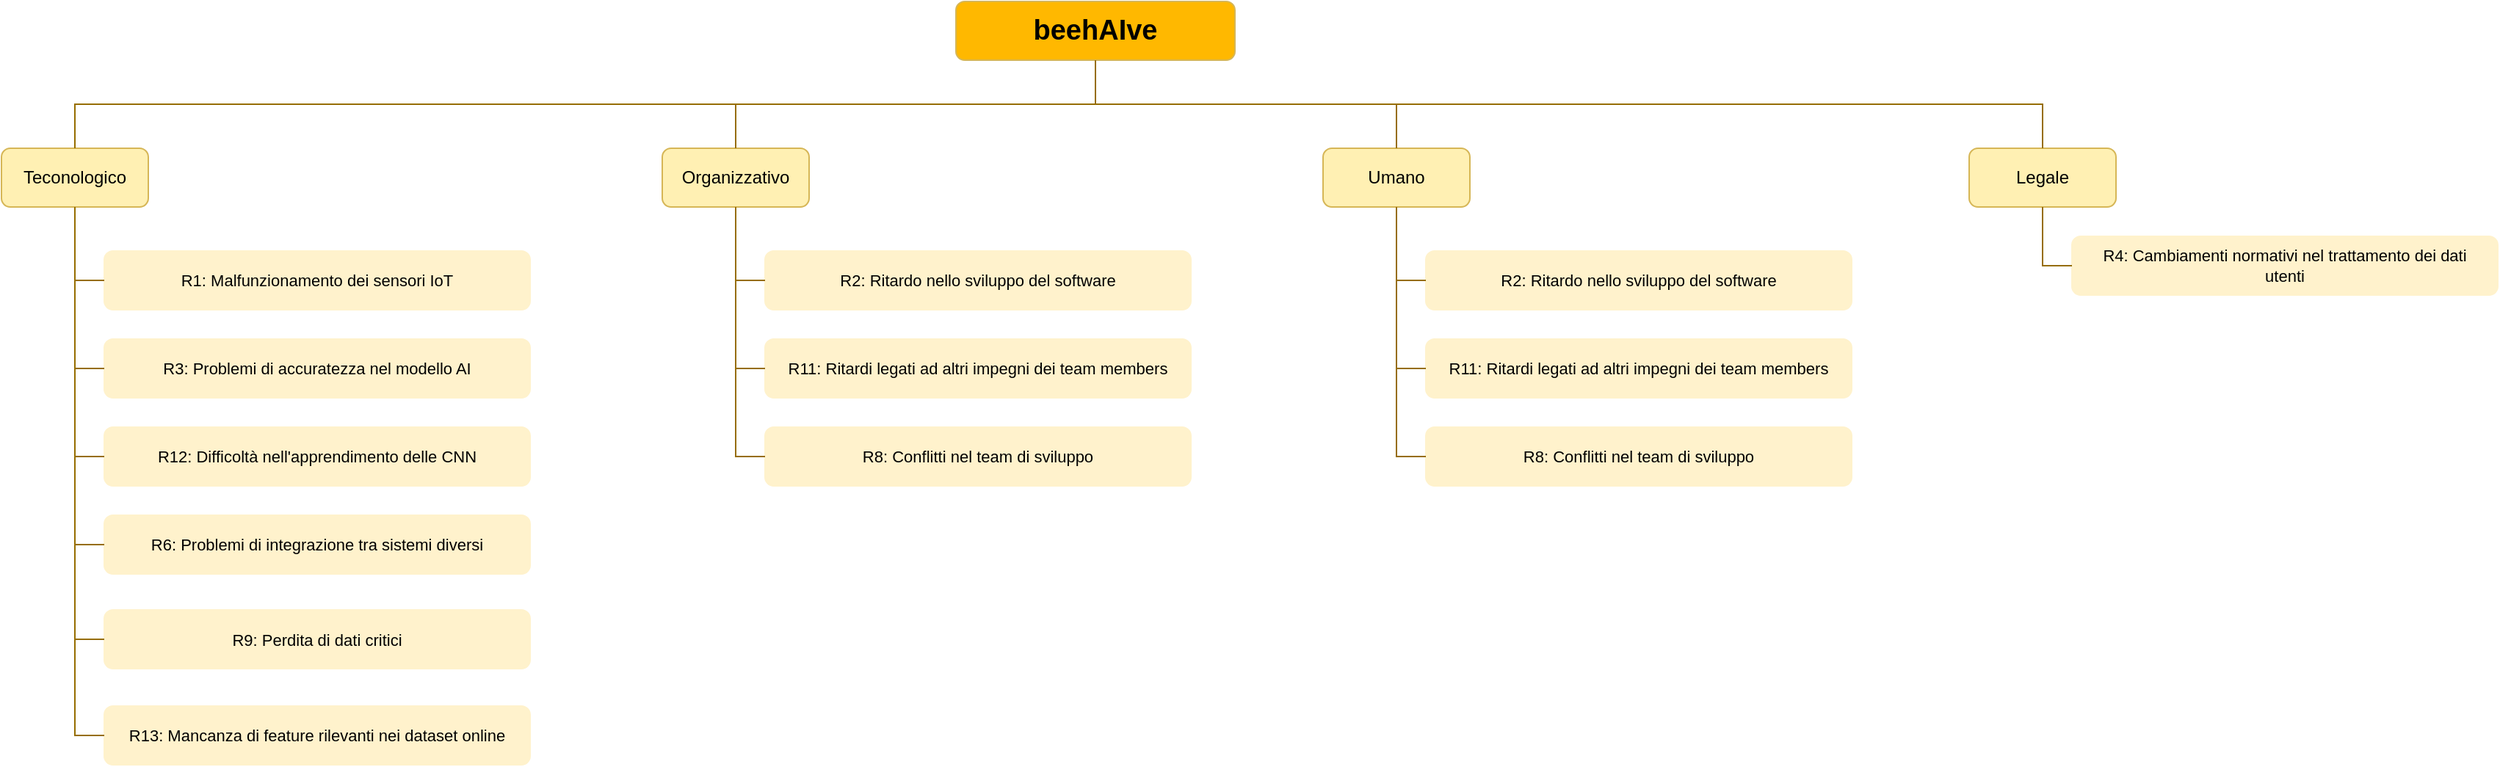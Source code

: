 <mxfile version="22.1.21" type="device">
  <diagram name="Pagina-1" id="DFnuoVSz2CiymGhZ_Wcl">
    <mxGraphModel dx="2231" dy="1169" grid="1" gridSize="10" guides="1" tooltips="1" connect="1" arrows="1" fold="1" page="1" pageScale="1" pageWidth="1654" pageHeight="1169" math="0" shadow="0">
      <root>
        <mxCell id="0" />
        <mxCell id="1" parent="0" />
        <mxCell id="J1D2jrO73_rEtRiQWg3C-1" value="&lt;font style=&quot;font-size: 19px;&quot;&gt;&lt;b style=&quot;font-size: 19px;&quot;&gt;beehAIve&lt;/b&gt;&lt;/font&gt;" style="rounded=1;whiteSpace=wrap;html=1;fillColor=#ffb800;strokeColor=#d6b656;fontSize=19;" vertex="1" parent="1">
          <mxGeometry x="800" y="130" width="190" height="40" as="geometry" />
        </mxCell>
        <mxCell id="J1D2jrO73_rEtRiQWg3C-2" value="&lt;span&gt;Teconologico&lt;/span&gt;" style="rounded=1;whiteSpace=wrap;html=1;fillColor=#fff0b3;strokeColor=#d6b656;fontStyle=0" vertex="1" parent="1">
          <mxGeometry x="150" y="230" width="100" height="40" as="geometry" />
        </mxCell>
        <mxCell id="J1D2jrO73_rEtRiQWg3C-4" value="Organizzativo" style="rounded=1;whiteSpace=wrap;html=1;fillColor=#fff0b3;strokeColor=#d6b656;fontStyle=0" vertex="1" parent="1">
          <mxGeometry x="600" y="230" width="100" height="40" as="geometry" />
        </mxCell>
        <mxCell id="J1D2jrO73_rEtRiQWg3C-5" value="Legale" style="rounded=1;whiteSpace=wrap;html=1;fillColor=#fff0b3;strokeColor=#d6b656;fontStyle=0" vertex="1" parent="1">
          <mxGeometry x="1490" y="230" width="100" height="40" as="geometry" />
        </mxCell>
        <mxCell id="J1D2jrO73_rEtRiQWg3C-6" value="Umano" style="rounded=1;whiteSpace=wrap;html=1;fillColor=#fff0b3;strokeColor=#d6b656;fontStyle=0" vertex="1" parent="1">
          <mxGeometry x="1050" y="230" width="100" height="40" as="geometry" />
        </mxCell>
        <mxCell id="J1D2jrO73_rEtRiQWg3C-7" style="rounded=0;orthogonalLoop=1;jettySize=auto;html=1;entryX=0.5;entryY=0;entryDx=0;entryDy=0;edgeStyle=orthogonalEdgeStyle;endArrow=none;endFill=0;strokeColor=#966D00;exitX=0.5;exitY=1;exitDx=0;exitDy=0;" edge="1" parent="1" source="J1D2jrO73_rEtRiQWg3C-1" target="J1D2jrO73_rEtRiQWg3C-4">
          <mxGeometry relative="1" as="geometry" />
        </mxCell>
        <mxCell id="J1D2jrO73_rEtRiQWg3C-8" style="rounded=0;orthogonalLoop=1;jettySize=auto;html=1;entryX=0.5;entryY=0;entryDx=0;entryDy=0;edgeStyle=orthogonalEdgeStyle;endArrow=none;endFill=0;strokeColor=#966D00;exitX=0.5;exitY=1;exitDx=0;exitDy=0;" edge="1" parent="1" source="J1D2jrO73_rEtRiQWg3C-1" target="J1D2jrO73_rEtRiQWg3C-2">
          <mxGeometry relative="1" as="geometry">
            <mxPoint x="755" y="180" as="sourcePoint" />
            <mxPoint x="680" y="240" as="targetPoint" />
          </mxGeometry>
        </mxCell>
        <mxCell id="J1D2jrO73_rEtRiQWg3C-9" style="rounded=0;orthogonalLoop=1;jettySize=auto;html=1;entryX=0.5;entryY=0;entryDx=0;entryDy=0;edgeStyle=orthogonalEdgeStyle;endArrow=none;endFill=0;strokeColor=#966D00;exitX=0.5;exitY=1;exitDx=0;exitDy=0;" edge="1" parent="1" source="J1D2jrO73_rEtRiQWg3C-1" target="J1D2jrO73_rEtRiQWg3C-5">
          <mxGeometry relative="1" as="geometry">
            <mxPoint x="765" y="190" as="sourcePoint" />
            <mxPoint x="690" y="250" as="targetPoint" />
          </mxGeometry>
        </mxCell>
        <mxCell id="J1D2jrO73_rEtRiQWg3C-10" style="rounded=0;orthogonalLoop=1;jettySize=auto;html=1;entryX=0.5;entryY=0;entryDx=0;entryDy=0;edgeStyle=orthogonalEdgeStyle;endArrow=none;endFill=0;strokeColor=#966D00;exitX=0.5;exitY=1;exitDx=0;exitDy=0;" edge="1" parent="1" source="J1D2jrO73_rEtRiQWg3C-1" target="J1D2jrO73_rEtRiQWg3C-6">
          <mxGeometry relative="1" as="geometry">
            <mxPoint x="775" y="200" as="sourcePoint" />
            <mxPoint x="700" y="260" as="targetPoint" />
          </mxGeometry>
        </mxCell>
        <mxCell id="J1D2jrO73_rEtRiQWg3C-11" value="R1: Malfunzionamento dei sensori IoT&lt;br style=&quot;font-size: 11px;&quot;&gt;" style="rounded=1;whiteSpace=wrap;html=1;fillColor=#fff2cc;strokeColor=#FFF2CC;fontStyle=0;fontSize=11;" vertex="1" parent="1">
          <mxGeometry x="220" y="300" width="290" height="40" as="geometry" />
        </mxCell>
        <mxCell id="J1D2jrO73_rEtRiQWg3C-17" style="rounded=0;orthogonalLoop=1;jettySize=auto;html=1;entryX=0;entryY=0.5;entryDx=0;entryDy=0;edgeStyle=orthogonalEdgeStyle;endArrow=none;endFill=0;strokeColor=#966D00;exitX=0.5;exitY=1;exitDx=0;exitDy=0;" edge="1" parent="1" source="J1D2jrO73_rEtRiQWg3C-2" target="J1D2jrO73_rEtRiQWg3C-11">
          <mxGeometry relative="1" as="geometry">
            <mxPoint x="750" y="180" as="sourcePoint" />
            <mxPoint x="210" y="240" as="targetPoint" />
          </mxGeometry>
        </mxCell>
        <mxCell id="J1D2jrO73_rEtRiQWg3C-18" value="R3: Problemi di accuratezza nel modello AI" style="rounded=1;whiteSpace=wrap;html=1;fillColor=#fff2cc;strokeColor=#FFF2CC;fontStyle=0;fontSize=11;" vertex="1" parent="1">
          <mxGeometry x="220" y="360" width="290" height="40" as="geometry" />
        </mxCell>
        <mxCell id="J1D2jrO73_rEtRiQWg3C-19" value="R12: Difficoltà nell&#39;apprendimento delle CNN" style="rounded=1;whiteSpace=wrap;html=1;fillColor=#fff2cc;strokeColor=#FFF2CC;fontStyle=0;fontSize=11;" vertex="1" parent="1">
          <mxGeometry x="220" y="420" width="290" height="40" as="geometry" />
        </mxCell>
        <mxCell id="J1D2jrO73_rEtRiQWg3C-20" value="R6: Problemi di integrazione tra sistemi diversi" style="rounded=1;whiteSpace=wrap;html=1;fillColor=#fff2cc;strokeColor=#FFF2CC;fontStyle=0;fontSize=11;" vertex="1" parent="1">
          <mxGeometry x="220" y="480" width="290" height="40" as="geometry" />
        </mxCell>
        <mxCell id="J1D2jrO73_rEtRiQWg3C-21" value="R9: Perdita di dati critici" style="rounded=1;whiteSpace=wrap;html=1;fillColor=#fff2cc;strokeColor=#FFF2CC;fontStyle=0;fontSize=11;" vertex="1" parent="1">
          <mxGeometry x="220" y="544.5" width="290" height="40" as="geometry" />
        </mxCell>
        <mxCell id="J1D2jrO73_rEtRiQWg3C-22" value="&lt;font style=&quot;font-size: 11px;&quot;&gt;R13: Mancanza di feature rilevanti nei dataset online&lt;/font&gt;" style="rounded=1;whiteSpace=wrap;html=1;fillColor=#fff2cc;strokeColor=#FFF2CC;fontStyle=0" vertex="1" parent="1">
          <mxGeometry x="220" y="610" width="290" height="40" as="geometry" />
        </mxCell>
        <mxCell id="J1D2jrO73_rEtRiQWg3C-23" style="rounded=0;orthogonalLoop=1;jettySize=auto;html=1;entryX=0;entryY=0.5;entryDx=0;entryDy=0;edgeStyle=orthogonalEdgeStyle;endArrow=none;endFill=0;strokeColor=#966D00;exitX=0.5;exitY=1;exitDx=0;exitDy=0;" edge="1" parent="1" source="J1D2jrO73_rEtRiQWg3C-2" target="J1D2jrO73_rEtRiQWg3C-18">
          <mxGeometry relative="1" as="geometry">
            <mxPoint x="210" y="280" as="sourcePoint" />
            <mxPoint x="230" y="330" as="targetPoint" />
          </mxGeometry>
        </mxCell>
        <mxCell id="J1D2jrO73_rEtRiQWg3C-24" style="rounded=0;orthogonalLoop=1;jettySize=auto;html=1;entryX=0;entryY=0.5;entryDx=0;entryDy=0;edgeStyle=orthogonalEdgeStyle;endArrow=none;endFill=0;strokeColor=#966D00;exitX=0.5;exitY=1;exitDx=0;exitDy=0;" edge="1" parent="1" source="J1D2jrO73_rEtRiQWg3C-2" target="J1D2jrO73_rEtRiQWg3C-19">
          <mxGeometry relative="1" as="geometry">
            <mxPoint x="210" y="280" as="sourcePoint" />
            <mxPoint x="230" y="390" as="targetPoint" />
          </mxGeometry>
        </mxCell>
        <mxCell id="J1D2jrO73_rEtRiQWg3C-25" style="rounded=0;orthogonalLoop=1;jettySize=auto;html=1;entryX=0;entryY=0.5;entryDx=0;entryDy=0;edgeStyle=orthogonalEdgeStyle;endArrow=none;endFill=0;strokeColor=#966D00;exitX=0.5;exitY=1;exitDx=0;exitDy=0;" edge="1" parent="1" source="J1D2jrO73_rEtRiQWg3C-2" target="J1D2jrO73_rEtRiQWg3C-20">
          <mxGeometry relative="1" as="geometry">
            <mxPoint x="220" y="290" as="sourcePoint" />
            <mxPoint x="240" y="400" as="targetPoint" />
          </mxGeometry>
        </mxCell>
        <mxCell id="J1D2jrO73_rEtRiQWg3C-26" style="rounded=0;orthogonalLoop=1;jettySize=auto;html=1;entryX=0;entryY=0.5;entryDx=0;entryDy=0;edgeStyle=orthogonalEdgeStyle;endArrow=none;endFill=0;strokeColor=#966D00;exitX=0.5;exitY=1;exitDx=0;exitDy=0;" edge="1" parent="1" source="J1D2jrO73_rEtRiQWg3C-2" target="J1D2jrO73_rEtRiQWg3C-21">
          <mxGeometry relative="1" as="geometry">
            <mxPoint x="230" y="300" as="sourcePoint" />
            <mxPoint x="250" y="410" as="targetPoint" />
          </mxGeometry>
        </mxCell>
        <mxCell id="J1D2jrO73_rEtRiQWg3C-27" style="rounded=0;orthogonalLoop=1;jettySize=auto;html=1;entryX=0;entryY=0.5;entryDx=0;entryDy=0;edgeStyle=orthogonalEdgeStyle;endArrow=none;endFill=0;strokeColor=#966D00;exitX=0.5;exitY=1;exitDx=0;exitDy=0;" edge="1" parent="1" source="J1D2jrO73_rEtRiQWg3C-2" target="J1D2jrO73_rEtRiQWg3C-22">
          <mxGeometry relative="1" as="geometry">
            <mxPoint x="240" y="310" as="sourcePoint" />
            <mxPoint x="260" y="420" as="targetPoint" />
          </mxGeometry>
        </mxCell>
        <mxCell id="J1D2jrO73_rEtRiQWg3C-28" value="R2: Ritardo nello sviluppo del software" style="rounded=1;whiteSpace=wrap;html=1;fillColor=#fff2cc;strokeColor=#FFF2CC;fontStyle=0;fontSize=11;" vertex="1" parent="1">
          <mxGeometry x="670" y="300" width="290" height="40" as="geometry" />
        </mxCell>
        <mxCell id="J1D2jrO73_rEtRiQWg3C-29" value="R11: Ritardi legati ad altri impegni dei team members" style="rounded=1;whiteSpace=wrap;html=1;fillColor=#fff2cc;strokeColor=#FFF2CC;fontStyle=0;fontSize=11;" vertex="1" parent="1">
          <mxGeometry x="670" y="360" width="290" height="40" as="geometry" />
        </mxCell>
        <mxCell id="J1D2jrO73_rEtRiQWg3C-30" value="R8: Conflitti nel team di sviluppo" style="rounded=1;whiteSpace=wrap;html=1;fillColor=#fff2cc;strokeColor=#FFF2CC;fontStyle=0;fontSize=11;" vertex="1" parent="1">
          <mxGeometry x="670" y="420" width="290" height="40" as="geometry" />
        </mxCell>
        <mxCell id="J1D2jrO73_rEtRiQWg3C-35" style="rounded=0;orthogonalLoop=1;jettySize=auto;html=1;entryX=0;entryY=0.5;entryDx=0;entryDy=0;edgeStyle=orthogonalEdgeStyle;endArrow=none;endFill=0;strokeColor=#966D00;exitX=0.5;exitY=1;exitDx=0;exitDy=0;" edge="1" parent="1" source="J1D2jrO73_rEtRiQWg3C-4" target="J1D2jrO73_rEtRiQWg3C-28">
          <mxGeometry relative="1" as="geometry">
            <mxPoint x="210" y="280" as="sourcePoint" />
            <mxPoint x="230" y="640" as="targetPoint" />
            <Array as="points">
              <mxPoint x="650" y="320" />
            </Array>
          </mxGeometry>
        </mxCell>
        <mxCell id="J1D2jrO73_rEtRiQWg3C-36" style="rounded=0;orthogonalLoop=1;jettySize=auto;html=1;entryX=0;entryY=0.5;entryDx=0;entryDy=0;edgeStyle=orthogonalEdgeStyle;endArrow=none;endFill=0;strokeColor=#966D00;exitX=0.5;exitY=1;exitDx=0;exitDy=0;" edge="1" parent="1" source="J1D2jrO73_rEtRiQWg3C-4" target="J1D2jrO73_rEtRiQWg3C-29">
          <mxGeometry relative="1" as="geometry">
            <mxPoint x="660" y="280" as="sourcePoint" />
            <mxPoint x="680" y="330" as="targetPoint" />
            <Array as="points">
              <mxPoint x="650" y="380" />
            </Array>
          </mxGeometry>
        </mxCell>
        <mxCell id="J1D2jrO73_rEtRiQWg3C-37" style="rounded=0;orthogonalLoop=1;jettySize=auto;html=1;entryX=0;entryY=0.5;entryDx=0;entryDy=0;edgeStyle=orthogonalEdgeStyle;endArrow=none;endFill=0;strokeColor=#966D00;exitX=0.5;exitY=1;exitDx=0;exitDy=0;" edge="1" parent="1" source="J1D2jrO73_rEtRiQWg3C-4" target="J1D2jrO73_rEtRiQWg3C-30">
          <mxGeometry relative="1" as="geometry">
            <mxPoint x="660" y="280" as="sourcePoint" />
            <mxPoint x="680" y="390" as="targetPoint" />
          </mxGeometry>
        </mxCell>
        <mxCell id="J1D2jrO73_rEtRiQWg3C-38" value="R2: Ritardo nello sviluppo del software" style="rounded=1;whiteSpace=wrap;html=1;fillColor=#fff2cc;strokeColor=#FFF2CC;fontStyle=0;fontSize=11;" vertex="1" parent="1">
          <mxGeometry x="1120" y="300" width="290" height="40" as="geometry" />
        </mxCell>
        <mxCell id="J1D2jrO73_rEtRiQWg3C-39" value="R11: Ritardi legati ad altri impegni dei team members" style="rounded=1;whiteSpace=wrap;html=1;fillColor=#fff2cc;strokeColor=#FFF2CC;fontStyle=0;fontSize=11;" vertex="1" parent="1">
          <mxGeometry x="1120" y="360" width="290" height="40" as="geometry" />
        </mxCell>
        <mxCell id="J1D2jrO73_rEtRiQWg3C-40" value="R8: Conflitti nel team di sviluppo" style="rounded=1;whiteSpace=wrap;html=1;fillColor=#fff2cc;strokeColor=#FFF2CC;fontStyle=0;fontSize=11;" vertex="1" parent="1">
          <mxGeometry x="1120" y="420" width="290" height="40" as="geometry" />
        </mxCell>
        <mxCell id="J1D2jrO73_rEtRiQWg3C-41" style="rounded=0;orthogonalLoop=1;jettySize=auto;html=1;entryX=0;entryY=0.5;entryDx=0;entryDy=0;edgeStyle=orthogonalEdgeStyle;endArrow=none;endFill=0;strokeColor=#966D00;exitX=0.5;exitY=1;exitDx=0;exitDy=0;" edge="1" parent="1" source="J1D2jrO73_rEtRiQWg3C-6" target="J1D2jrO73_rEtRiQWg3C-38">
          <mxGeometry relative="1" as="geometry">
            <mxPoint x="630" y="280" as="sourcePoint" />
            <mxPoint x="650" y="450" as="targetPoint" />
            <Array as="points">
              <mxPoint x="1100" y="320" />
            </Array>
          </mxGeometry>
        </mxCell>
        <mxCell id="J1D2jrO73_rEtRiQWg3C-42" style="rounded=0;orthogonalLoop=1;jettySize=auto;html=1;entryX=0;entryY=0.5;entryDx=0;entryDy=0;edgeStyle=orthogonalEdgeStyle;endArrow=none;endFill=0;strokeColor=#966D00;exitX=0.5;exitY=1;exitDx=0;exitDy=0;entryPerimeter=0;" edge="1" parent="1" source="J1D2jrO73_rEtRiQWg3C-6" target="J1D2jrO73_rEtRiQWg3C-39">
          <mxGeometry relative="1" as="geometry">
            <mxPoint x="1110" y="280" as="sourcePoint" />
            <mxPoint x="1130" y="320" as="targetPoint" />
            <Array as="points">
              <mxPoint x="1100" y="380" />
            </Array>
          </mxGeometry>
        </mxCell>
        <mxCell id="J1D2jrO73_rEtRiQWg3C-43" style="rounded=0;orthogonalLoop=1;jettySize=auto;html=1;entryX=0;entryY=0.5;entryDx=0;entryDy=0;edgeStyle=orthogonalEdgeStyle;endArrow=none;endFill=0;strokeColor=#966D00;exitX=0.5;exitY=1;exitDx=0;exitDy=0;" edge="1" parent="1" source="J1D2jrO73_rEtRiQWg3C-6" target="J1D2jrO73_rEtRiQWg3C-40">
          <mxGeometry relative="1" as="geometry">
            <mxPoint x="1080" y="300" as="sourcePoint" />
            <mxPoint x="1130" y="380" as="targetPoint" />
            <Array as="points">
              <mxPoint x="1100" y="440" />
            </Array>
          </mxGeometry>
        </mxCell>
        <mxCell id="J1D2jrO73_rEtRiQWg3C-44" value="R4: Cambiamenti normativi nel trattamento dei dati&lt;br&gt;utenti" style="rounded=1;whiteSpace=wrap;html=1;fillColor=#fff2cc;strokeColor=#FFF2CC;fontStyle=0;fontSize=11;" vertex="1" parent="1">
          <mxGeometry x="1560" y="290" width="290" height="40" as="geometry" />
        </mxCell>
        <mxCell id="J1D2jrO73_rEtRiQWg3C-45" style="rounded=0;orthogonalLoop=1;jettySize=auto;html=1;entryX=0;entryY=0.5;entryDx=0;entryDy=0;edgeStyle=orthogonalEdgeStyle;endArrow=none;endFill=0;strokeColor=#966D00;exitX=0.5;exitY=1;exitDx=0;exitDy=0;" edge="1" parent="1" source="J1D2jrO73_rEtRiQWg3C-5" target="J1D2jrO73_rEtRiQWg3C-44">
          <mxGeometry relative="1" as="geometry">
            <mxPoint x="1030" y="280" as="sourcePoint" />
            <mxPoint x="1050" y="440" as="targetPoint" />
            <Array as="points">
              <mxPoint x="1540" y="310" />
            </Array>
          </mxGeometry>
        </mxCell>
      </root>
    </mxGraphModel>
  </diagram>
</mxfile>
